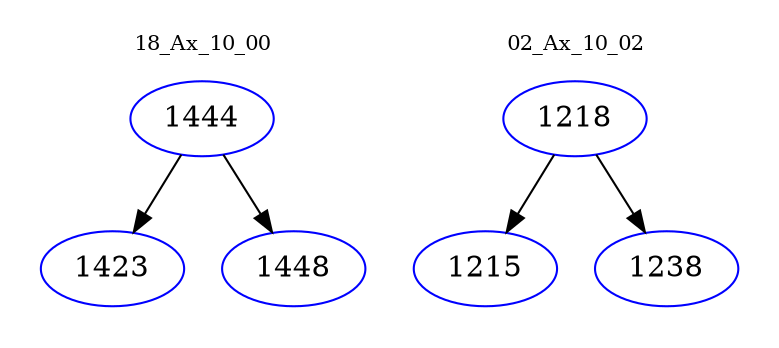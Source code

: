 digraph{
subgraph cluster_0 {
color = white
label = "18_Ax_10_00";
fontsize=10;
T0_1444 [label="1444", color="blue"]
T0_1444 -> T0_1423 [color="black"]
T0_1423 [label="1423", color="blue"]
T0_1444 -> T0_1448 [color="black"]
T0_1448 [label="1448", color="blue"]
}
subgraph cluster_1 {
color = white
label = "02_Ax_10_02";
fontsize=10;
T1_1218 [label="1218", color="blue"]
T1_1218 -> T1_1215 [color="black"]
T1_1215 [label="1215", color="blue"]
T1_1218 -> T1_1238 [color="black"]
T1_1238 [label="1238", color="blue"]
}
}
